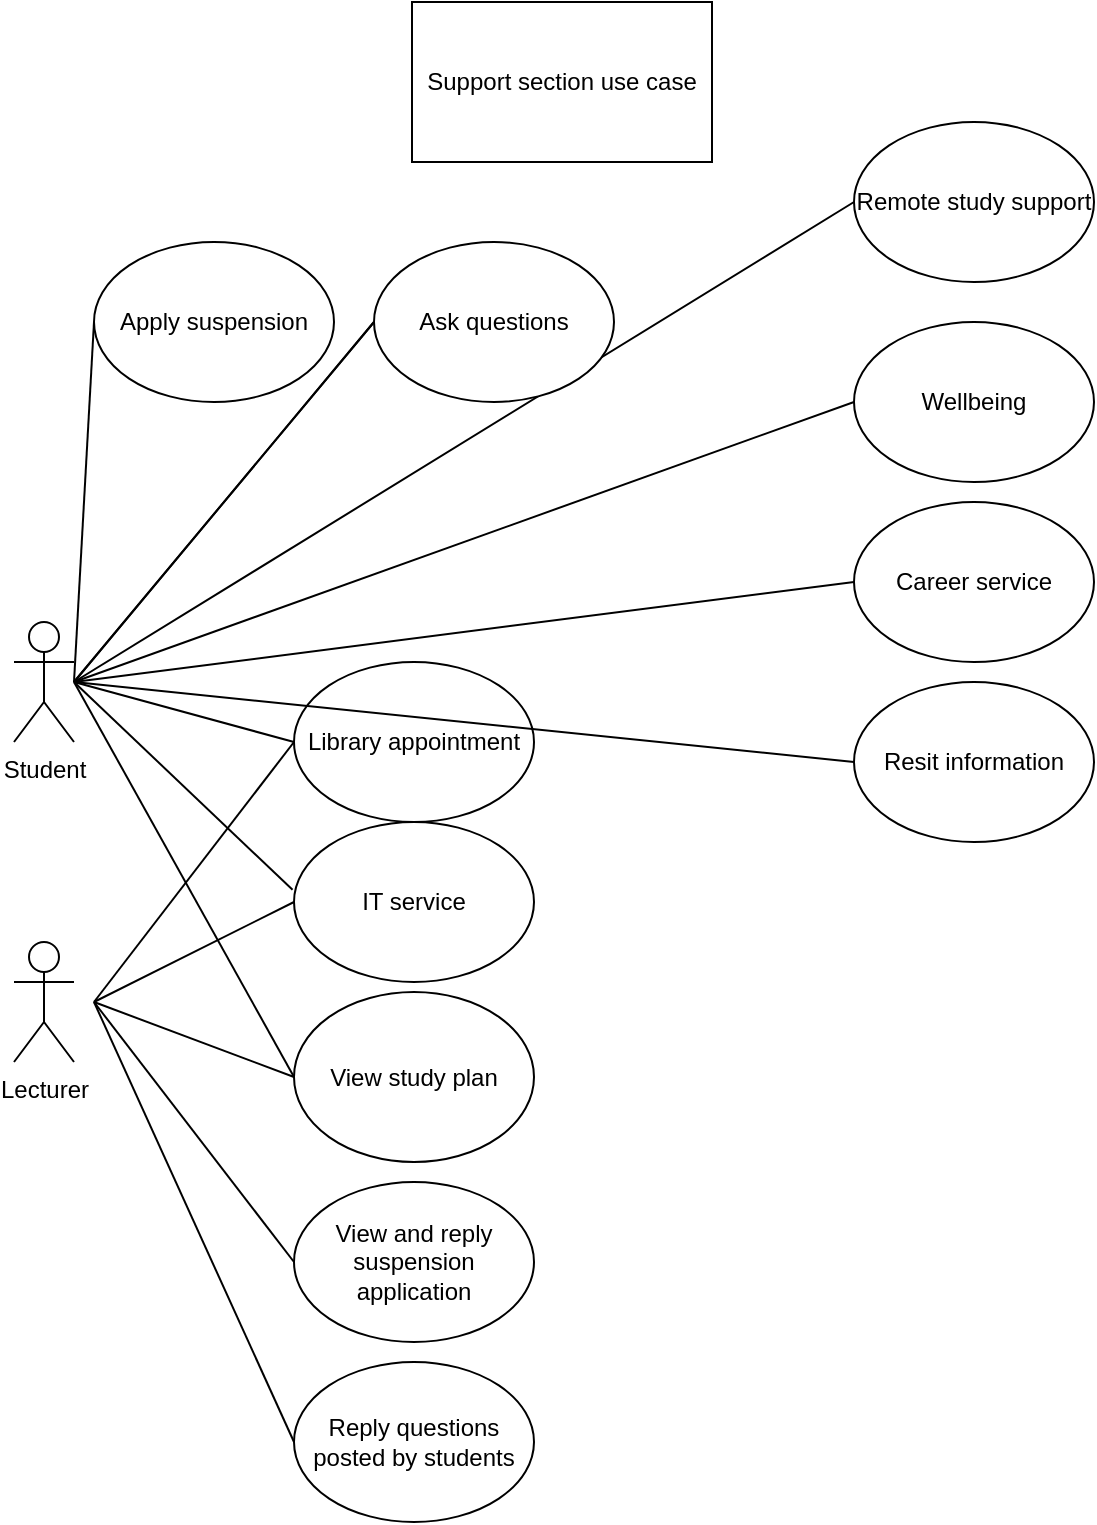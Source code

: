 <mxfile version="21.0.6" type="device"><diagram name="Page-1" id="nx6jxJI3b5mtRDnmwP-I"><mxGraphModel dx="820" dy="593" grid="1" gridSize="10" guides="1" tooltips="1" connect="1" arrows="1" fold="1" page="1" pageScale="1" pageWidth="827" pageHeight="1169" math="0" shadow="0"><root><mxCell id="0"/><mxCell id="1" parent="0"/><mxCell id="vTEcLpa2zTG-4Z3U4q3X-45" value="Support section use case" style="rounded=0;whiteSpace=wrap;html=1;" vertex="1" parent="1"><mxGeometry x="339" y="40" width="150" height="80" as="geometry"/></mxCell><mxCell id="vTEcLpa2zTG-4Z3U4q3X-46" value="Wellbeing" style="ellipse;whiteSpace=wrap;html=1;" vertex="1" parent="1"><mxGeometry x="560" y="200" width="120" height="80" as="geometry"/></mxCell><mxCell id="vTEcLpa2zTG-4Z3U4q3X-47" value="Student" style="shape=umlActor;html=1;verticalLabelPosition=bottom;verticalAlign=top;align=center;" vertex="1" parent="1"><mxGeometry x="140" y="350" width="30" height="60" as="geometry"/></mxCell><mxCell id="vTEcLpa2zTG-4Z3U4q3X-48" value="Lecturer" style="shape=umlActor;html=1;verticalLabelPosition=bottom;verticalAlign=top;align=center;" vertex="1" parent="1"><mxGeometry x="140" y="510" width="30" height="60" as="geometry"/></mxCell><mxCell id="vTEcLpa2zTG-4Z3U4q3X-50" value="Remote study support" style="ellipse;whiteSpace=wrap;html=1;" vertex="1" parent="1"><mxGeometry x="560" y="100" width="120" height="80" as="geometry"/></mxCell><mxCell id="vTEcLpa2zTG-4Z3U4q3X-51" value="View study plan" style="ellipse;whiteSpace=wrap;html=1;" vertex="1" parent="1"><mxGeometry x="280" y="535" width="120" height="85" as="geometry"/></mxCell><mxCell id="vTEcLpa2zTG-4Z3U4q3X-53" value="Apply suspension" style="ellipse;whiteSpace=wrap;html=1;" vertex="1" parent="1"><mxGeometry x="180" y="160" width="120" height="80" as="geometry"/></mxCell><mxCell id="vTEcLpa2zTG-4Z3U4q3X-54" value="IT service" style="ellipse;whiteSpace=wrap;html=1;" vertex="1" parent="1"><mxGeometry x="280" y="450" width="120" height="80" as="geometry"/></mxCell><mxCell id="vTEcLpa2zTG-4Z3U4q3X-55" value="Career service" style="ellipse;whiteSpace=wrap;html=1;" vertex="1" parent="1"><mxGeometry x="560" y="290" width="120" height="80" as="geometry"/></mxCell><mxCell id="vTEcLpa2zTG-4Z3U4q3X-56" value="Resit information" style="ellipse;whiteSpace=wrap;html=1;" vertex="1" parent="1"><mxGeometry x="560" y="380" width="120" height="80" as="geometry"/></mxCell><mxCell id="vTEcLpa2zTG-4Z3U4q3X-57" value="Library appointment" style="ellipse;whiteSpace=wrap;html=1;" vertex="1" parent="1"><mxGeometry x="280" y="370" width="120" height="80" as="geometry"/></mxCell><mxCell id="vTEcLpa2zTG-4Z3U4q3X-62" value="" style="endArrow=none;html=1;rounded=0;entryX=0;entryY=0.5;entryDx=0;entryDy=0;startArrow=none;" edge="1" parent="1" target="vTEcLpa2zTG-4Z3U4q3X-50"><mxGeometry width="50" height="50" relative="1" as="geometry"><mxPoint x="170" y="380" as="sourcePoint"/><mxPoint x="220" y="330" as="targetPoint"/></mxGeometry></mxCell><mxCell id="vTEcLpa2zTG-4Z3U4q3X-63" value="" style="endArrow=none;html=1;rounded=0;entryX=0;entryY=0.5;entryDx=0;entryDy=0;" edge="1" parent="1" target="vTEcLpa2zTG-4Z3U4q3X-46"><mxGeometry width="50" height="50" relative="1" as="geometry"><mxPoint x="170" y="380" as="sourcePoint"/><mxPoint x="220" y="330" as="targetPoint"/></mxGeometry></mxCell><mxCell id="vTEcLpa2zTG-4Z3U4q3X-65" value="" style="endArrow=none;html=1;rounded=0;entryX=0;entryY=0.5;entryDx=0;entryDy=0;" edge="1" parent="1" target="vTEcLpa2zTG-4Z3U4q3X-51"><mxGeometry width="50" height="50" relative="1" as="geometry"><mxPoint x="180" y="540" as="sourcePoint"/><mxPoint x="240" y="560" as="targetPoint"/></mxGeometry></mxCell><mxCell id="vTEcLpa2zTG-4Z3U4q3X-67" value="" style="endArrow=none;html=1;rounded=0;entryX=0;entryY=0.5;entryDx=0;entryDy=0;" edge="1" parent="1" target="vTEcLpa2zTG-4Z3U4q3X-57"><mxGeometry width="50" height="50" relative="1" as="geometry"><mxPoint x="170" y="380" as="sourcePoint"/><mxPoint x="220" y="330" as="targetPoint"/></mxGeometry></mxCell><mxCell id="vTEcLpa2zTG-4Z3U4q3X-68" value="" style="endArrow=none;html=1;rounded=0;exitX=0;exitY=0.5;exitDx=0;exitDy=0;" edge="1" parent="1" source="vTEcLpa2zTG-4Z3U4q3X-53"><mxGeometry width="50" height="50" relative="1" as="geometry"><mxPoint x="340" y="430" as="sourcePoint"/><mxPoint x="170" y="380" as="targetPoint"/></mxGeometry></mxCell><mxCell id="vTEcLpa2zTG-4Z3U4q3X-71" value="" style="endArrow=none;html=1;rounded=0;entryX=0;entryY=0.5;entryDx=0;entryDy=0;" edge="1" parent="1" target="vTEcLpa2zTG-4Z3U4q3X-52"><mxGeometry width="50" height="50" relative="1" as="geometry"><mxPoint x="170" y="380" as="sourcePoint"/><mxPoint x="220" y="330" as="targetPoint"/></mxGeometry></mxCell><mxCell id="vTEcLpa2zTG-4Z3U4q3X-72" value="" style="endArrow=none;html=1;rounded=0;entryX=-0.006;entryY=0.424;entryDx=0;entryDy=0;entryPerimeter=0;" edge="1" parent="1" target="vTEcLpa2zTG-4Z3U4q3X-54"><mxGeometry width="50" height="50" relative="1" as="geometry"><mxPoint x="170" y="380" as="sourcePoint"/><mxPoint x="220" y="330" as="targetPoint"/></mxGeometry></mxCell><mxCell id="vTEcLpa2zTG-4Z3U4q3X-73" value="" style="endArrow=none;html=1;rounded=0;entryX=0;entryY=0.5;entryDx=0;entryDy=0;" edge="1" parent="1" target="vTEcLpa2zTG-4Z3U4q3X-55"><mxGeometry width="50" height="50" relative="1" as="geometry"><mxPoint x="170" y="380" as="sourcePoint"/><mxPoint x="490" y="515" as="targetPoint"/></mxGeometry></mxCell><mxCell id="vTEcLpa2zTG-4Z3U4q3X-74" value="" style="endArrow=none;html=1;rounded=0;entryX=0;entryY=0.5;entryDx=0;entryDy=0;" edge="1" parent="1" target="vTEcLpa2zTG-4Z3U4q3X-56"><mxGeometry width="50" height="50" relative="1" as="geometry"><mxPoint x="170" y="380" as="sourcePoint"/><mxPoint x="390" y="450" as="targetPoint"/></mxGeometry></mxCell><mxCell id="vTEcLpa2zTG-4Z3U4q3X-75" value="View and reply suspension application" style="ellipse;whiteSpace=wrap;html=1;" vertex="1" parent="1"><mxGeometry x="280" y="630" width="120" height="80" as="geometry"/></mxCell><mxCell id="vTEcLpa2zTG-4Z3U4q3X-76" value="" style="endArrow=none;html=1;rounded=0;entryX=0;entryY=0.5;entryDx=0;entryDy=0;" edge="1" parent="1" target="vTEcLpa2zTG-4Z3U4q3X-75"><mxGeometry width="50" height="50" relative="1" as="geometry"><mxPoint x="180" y="540" as="sourcePoint"/><mxPoint x="310" y="750" as="targetPoint"/></mxGeometry></mxCell><mxCell id="vTEcLpa2zTG-4Z3U4q3X-77" value="" style="endArrow=none;html=1;rounded=0;entryX=0;entryY=0.5;entryDx=0;entryDy=0;" edge="1" parent="1" target="vTEcLpa2zTG-4Z3U4q3X-51"><mxGeometry width="50" height="50" relative="1" as="geometry"><mxPoint x="170" y="380" as="sourcePoint"/><mxPoint x="320" y="490" as="targetPoint"/></mxGeometry></mxCell><mxCell id="vTEcLpa2zTG-4Z3U4q3X-78" value="" style="endArrow=none;html=1;rounded=0;entryX=0;entryY=0.5;entryDx=0;entryDy=0;" edge="1" parent="1" target="vTEcLpa2zTG-4Z3U4q3X-52"><mxGeometry width="50" height="50" relative="1" as="geometry"><mxPoint x="170" y="380" as="sourcePoint"/><mxPoint x="640" y="140" as="targetPoint"/></mxGeometry></mxCell><mxCell id="vTEcLpa2zTG-4Z3U4q3X-52" value="Ask questions" style="ellipse;whiteSpace=wrap;html=1;" vertex="1" parent="1"><mxGeometry x="320" y="160" width="120" height="80" as="geometry"/></mxCell><mxCell id="vTEcLpa2zTG-4Z3U4q3X-79" value="Reply questions posted by students" style="ellipse;whiteSpace=wrap;html=1;" vertex="1" parent="1"><mxGeometry x="280" y="720" width="120" height="80" as="geometry"/></mxCell><mxCell id="vTEcLpa2zTG-4Z3U4q3X-80" value="" style="endArrow=none;html=1;rounded=0;exitX=0;exitY=0.5;exitDx=0;exitDy=0;" edge="1" parent="1" source="vTEcLpa2zTG-4Z3U4q3X-79"><mxGeometry width="50" height="50" relative="1" as="geometry"><mxPoint x="130" y="590" as="sourcePoint"/><mxPoint x="180" y="540" as="targetPoint"/></mxGeometry></mxCell><mxCell id="vTEcLpa2zTG-4Z3U4q3X-81" value="" style="endArrow=none;html=1;rounded=0;entryX=0;entryY=0.5;entryDx=0;entryDy=0;" edge="1" parent="1" target="vTEcLpa2zTG-4Z3U4q3X-54"><mxGeometry width="50" height="50" relative="1" as="geometry"><mxPoint x="180" y="540" as="sourcePoint"/><mxPoint x="270" y="480" as="targetPoint"/></mxGeometry></mxCell><mxCell id="vTEcLpa2zTG-4Z3U4q3X-83" value="" style="endArrow=none;html=1;rounded=0;" edge="1" parent="1"><mxGeometry width="50" height="50" relative="1" as="geometry"><mxPoint x="180" y="540" as="sourcePoint"/><mxPoint x="280" y="410" as="targetPoint"/></mxGeometry></mxCell></root></mxGraphModel></diagram></mxfile>